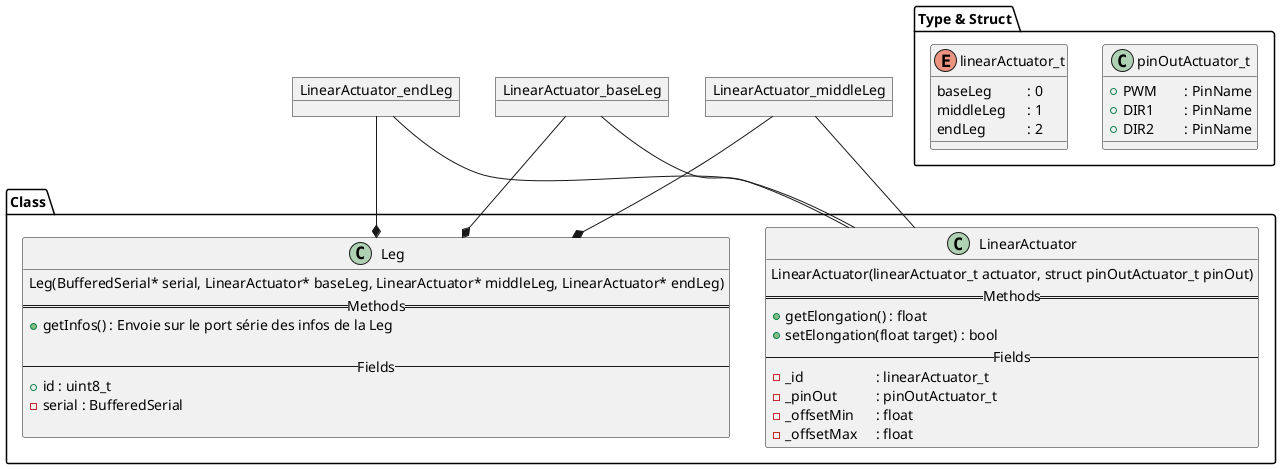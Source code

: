 @startuml
'https://plantuml.com/class-diagram

package "Type & Struct"<<folder>>{
class pinOutActuator_t{
    + PWM   \t : PinName
    + DIR1  \t : PinName
    + DIR2  \t : PinName
}

enum linearActuator_t{
    baseLeg     \t : 0
    middleLeg   \t : 1
    endLeg      \t : 2
}

}


package "Class" {
class Leg {
    Leg(BufferedSerial* serial, LinearActuator* baseLeg, LinearActuator* middleLeg, LinearActuator* endLeg)
== Methods ==
    + getInfos() : Envoie sur le port série des infos de la Leg

-- Fields --
    + id : uint8_t
    - serial : BufferedSerial

}

class LinearActuator{
    LinearActuator(linearActuator_t actuator, struct pinOutActuator_t pinOut)
    ==Methods==
    + getElongation() : float
    + setElongation(float target) : bool
    -- Fields --
    - _id      \t\t : linearActuator_t
    - _pinOut    \t : pinOutActuator_t
    - _offsetMin \t : float
    - _offsetMax \t : float
}

}



object LinearActuator_baseLeg
object LinearActuator_middleLeg
object LinearActuator_endLeg

LinearActuator_baseLeg      - LinearActuator
LinearActuator_middleLeg    - LinearActuator
LinearActuator_endLeg       - LinearActuator

LinearActuator_baseLeg      --* Leg
LinearActuator_middleLeg    --* Leg
LinearActuator_endLeg       --* Leg

@enduml